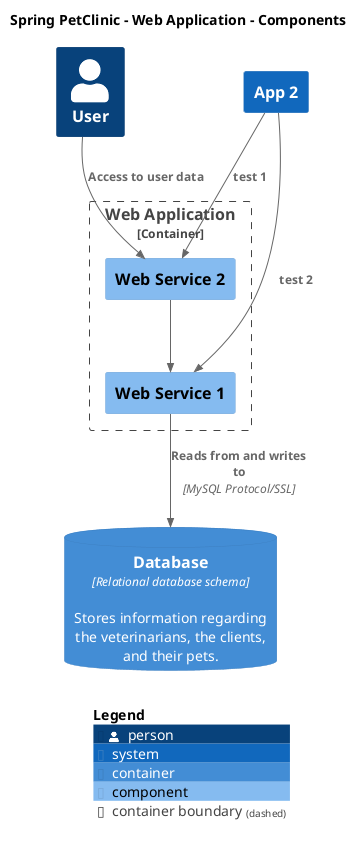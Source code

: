 @startuml
set separator none
title Spring PetClinic - Web Application - Components

top to bottom direction

!include <C4/C4>
!include <C4/C4_Context>
!include <C4/C4_Container>
!include <C4/C4_Component>

Person(User, "User", $descr="", $tags="", $link="")
ContainerDb(SpringPetClinic.Database, "Database", $techn="Relational database schema", $descr="Stores information regarding the veterinarians, the clients, and their pets.", $tags="", $link="")
System(App2, "App 2", $descr="", $tags="", $link="")

Container_Boundary("SpringPetClinic.WebApplication_boundary", "Web Application", $tags="") {
  Component(SpringPetClinic.WebApplication.WebService1, "Web Service 1", $techn="", $descr="", $tags="", $link="")
  Component(SpringPetClinic.WebApplication.WebService2, "Web Service 2", $techn="", $descr="", $tags="", $link="")
}

Rel(App2, SpringPetClinic.WebApplication.WebService2, "test 1", $techn="", $tags="", $link="")
Rel(App2, SpringPetClinic.WebApplication.WebService1, "test 2", $techn="", $tags="", $link="")
Rel(User, SpringPetClinic.WebApplication.WebService2, "Access to user data", $techn="", $tags="", $link="")
Rel(SpringPetClinic.WebApplication.WebService1, SpringPetClinic.Database, "Reads from and writes to", $techn="MySQL Protocol/SSL", $tags="", $link="")
Rel(SpringPetClinic.WebApplication.WebService2, SpringPetClinic.WebApplication.WebService1, "", $techn="", $tags="", $link="")

SHOW_LEGEND(true)
@enduml
